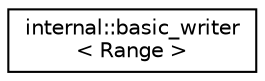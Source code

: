 digraph "Иерархия классов. Графический вид."
{
  edge [fontname="Helvetica",fontsize="10",labelfontname="Helvetica",labelfontsize="10"];
  node [fontname="Helvetica",fontsize="10",shape=record];
  rankdir="LR";
  Node0 [label="internal::basic_writer\l\< Range \>",height=0.2,width=0.4,color="black", fillcolor="white", style="filled",URL="$classinternal_1_1basic__writer.html"];
}

